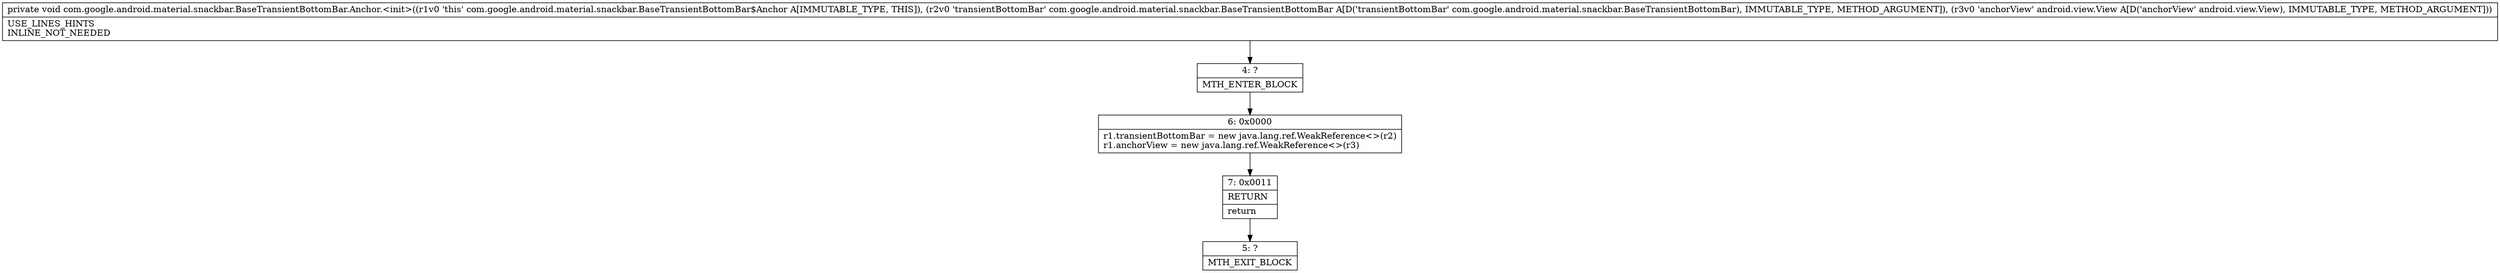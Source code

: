 digraph "CFG forcom.google.android.material.snackbar.BaseTransientBottomBar.Anchor.\<init\>(Lcom\/google\/android\/material\/snackbar\/BaseTransientBottomBar;Landroid\/view\/View;)V" {
Node_4 [shape=record,label="{4\:\ ?|MTH_ENTER_BLOCK\l}"];
Node_6 [shape=record,label="{6\:\ 0x0000|r1.transientBottomBar = new java.lang.ref.WeakReference\<\>(r2)\lr1.anchorView = new java.lang.ref.WeakReference\<\>(r3)\l}"];
Node_7 [shape=record,label="{7\:\ 0x0011|RETURN\l|return\l}"];
Node_5 [shape=record,label="{5\:\ ?|MTH_EXIT_BLOCK\l}"];
MethodNode[shape=record,label="{private void com.google.android.material.snackbar.BaseTransientBottomBar.Anchor.\<init\>((r1v0 'this' com.google.android.material.snackbar.BaseTransientBottomBar$Anchor A[IMMUTABLE_TYPE, THIS]), (r2v0 'transientBottomBar' com.google.android.material.snackbar.BaseTransientBottomBar A[D('transientBottomBar' com.google.android.material.snackbar.BaseTransientBottomBar), IMMUTABLE_TYPE, METHOD_ARGUMENT]), (r3v0 'anchorView' android.view.View A[D('anchorView' android.view.View), IMMUTABLE_TYPE, METHOD_ARGUMENT]))  | USE_LINES_HINTS\lINLINE_NOT_NEEDED\l}"];
MethodNode -> Node_4;Node_4 -> Node_6;
Node_6 -> Node_7;
Node_7 -> Node_5;
}

